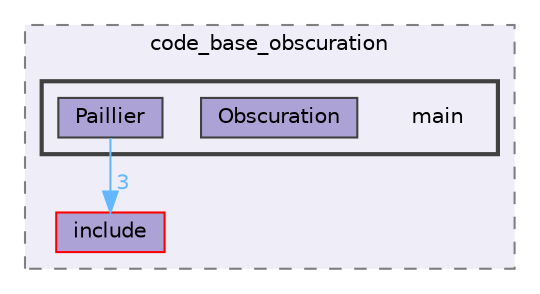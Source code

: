 digraph "C:/Users/Katia/Documents/GitHub/code_base_obscuration/main"
{
 // LATEX_PDF_SIZE
  bgcolor="transparent";
  edge [fontname=Helvetica,fontsize=10,labelfontname=Helvetica,labelfontsize=10];
  node [fontname=Helvetica,fontsize=10,shape=box,height=0.2,width=0.4];
  compound=true
  subgraph clusterdir_5775863d9c7d3ed38b43629c0c08d8a8 {
    graph [ bgcolor="#efedf7", pencolor="grey50", label="code_base_obscuration", fontname=Helvetica,fontsize=10 style="filled,dashed", URL="dir_5775863d9c7d3ed38b43629c0c08d8a8.html",tooltip=""]
  dir_22d02f5bb5fe1487c74e4ebfacc28211 [label="include", fillcolor="#ada2d6", color="red", style="filled", URL="dir_22d02f5bb5fe1487c74e4ebfacc28211.html",tooltip=""];
  subgraph clusterdir_0f7f09fd51f68cd34cce9da22157ca23 {
    graph [ bgcolor="#efedf7", pencolor="grey25", label="", fontname=Helvetica,fontsize=10 style="filled,bold", URL="dir_0f7f09fd51f68cd34cce9da22157ca23.html",tooltip=""]
    dir_0f7f09fd51f68cd34cce9da22157ca23 [shape=plaintext, label="main"];
  dir_52ee2d411642ed27a32dc8ed1eb79840 [label="Obscuration", fillcolor="#ada2d6", color="grey25", style="filled", URL="dir_52ee2d411642ed27a32dc8ed1eb79840.html",tooltip=""];
  dir_2d09adc426f39c32c0111e46f65933d3 [label="Paillier", fillcolor="#ada2d6", color="grey25", style="filled", URL="dir_2d09adc426f39c32c0111e46f65933d3.html",tooltip=""];
  }
  }
  dir_2d09adc426f39c32c0111e46f65933d3->dir_22d02f5bb5fe1487c74e4ebfacc28211 [headlabel="3", labeldistance=1.5 headhref="dir_000036_000019.html" href="dir_000036_000019.html" color="steelblue1" fontcolor="steelblue1"];
}
